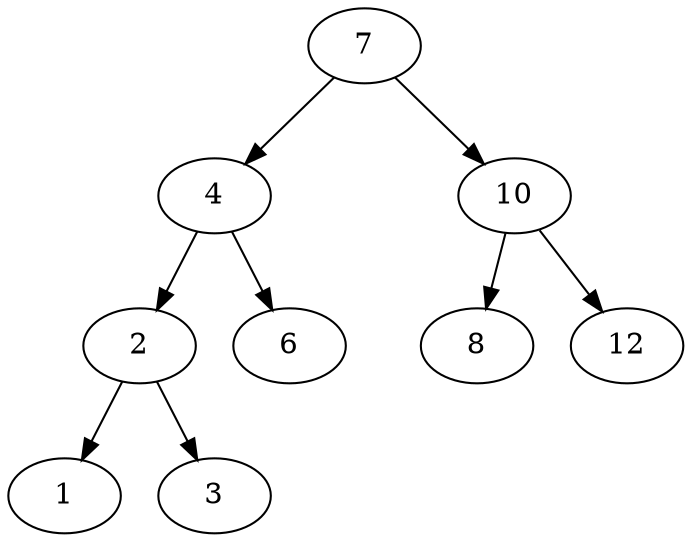 digraph tree {
    7->4
    n1[style=invis]
    7->n1[style=invis]
    7->10
    4->2
    2->1
    2->3
    4->6
    10->8
    10->12
}